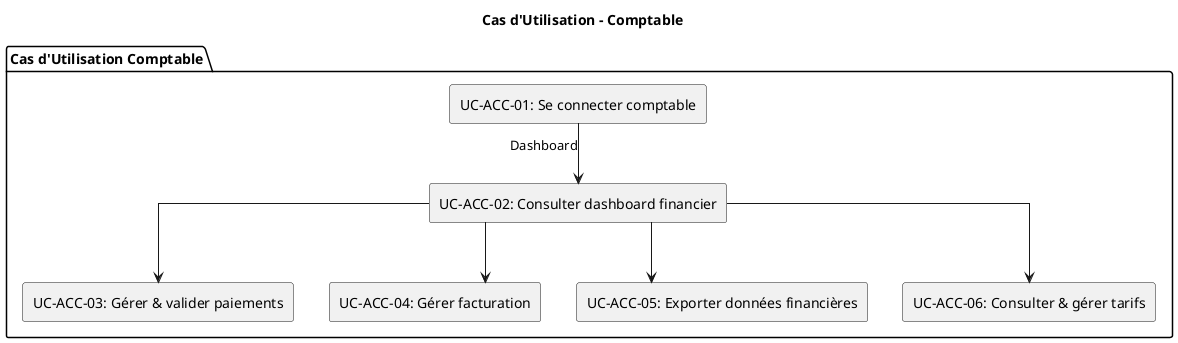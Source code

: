 @startuml diagramme_uc_comptable
skinparam linetype ortho

title Cas d'Utilisation - Comptable

package "Cas d'Utilisation Comptable" {
  rectangle "UC-ACC-01: Se connecter comptable" as UC_ACC_01
  rectangle "UC-ACC-02: Consulter dashboard financier" as UC_ACC_02
  rectangle "UC-ACC-03: Gérer & valider paiements" as UC_ACC_03
  rectangle "UC-ACC-04: Gérer facturation" as UC_ACC_04
  rectangle "UC-ACC-05: Exporter données financières" as UC_ACC_05
  rectangle "UC-ACC-06: Consulter & gérer tarifs" as UC_ACC_06
}

' --- Relations Logiques ---
UC_ACC_01 --> UC_ACC_02 : "Dashboard"
UC_ACC_02 --> UC_ACC_03
UC_ACC_02 --> UC_ACC_04
UC_ACC_02 --> UC_ACC_05
UC_ACC_02 --> UC_ACC_06

@enduml